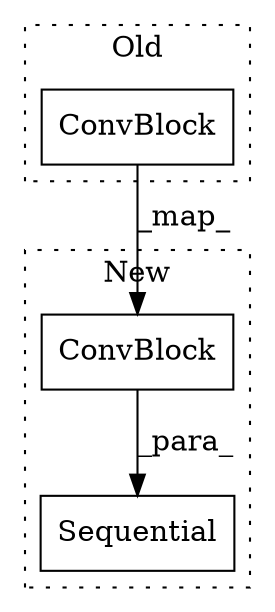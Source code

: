 digraph G {
subgraph cluster0 {
1 [label="ConvBlock" a="32" s="1370,1395" l="10,1" shape="box"];
label = "Old";
style="dotted";
}
subgraph cluster1 {
2 [label="ConvBlock" a="32" s="2414,2443" l="10,1" shape="box"];
3 [label="Sequential" a="32" s="2403,2477" l="11,1" shape="box"];
label = "New";
style="dotted";
}
1 -> 2 [label="_map_"];
2 -> 3 [label="_para_"];
}